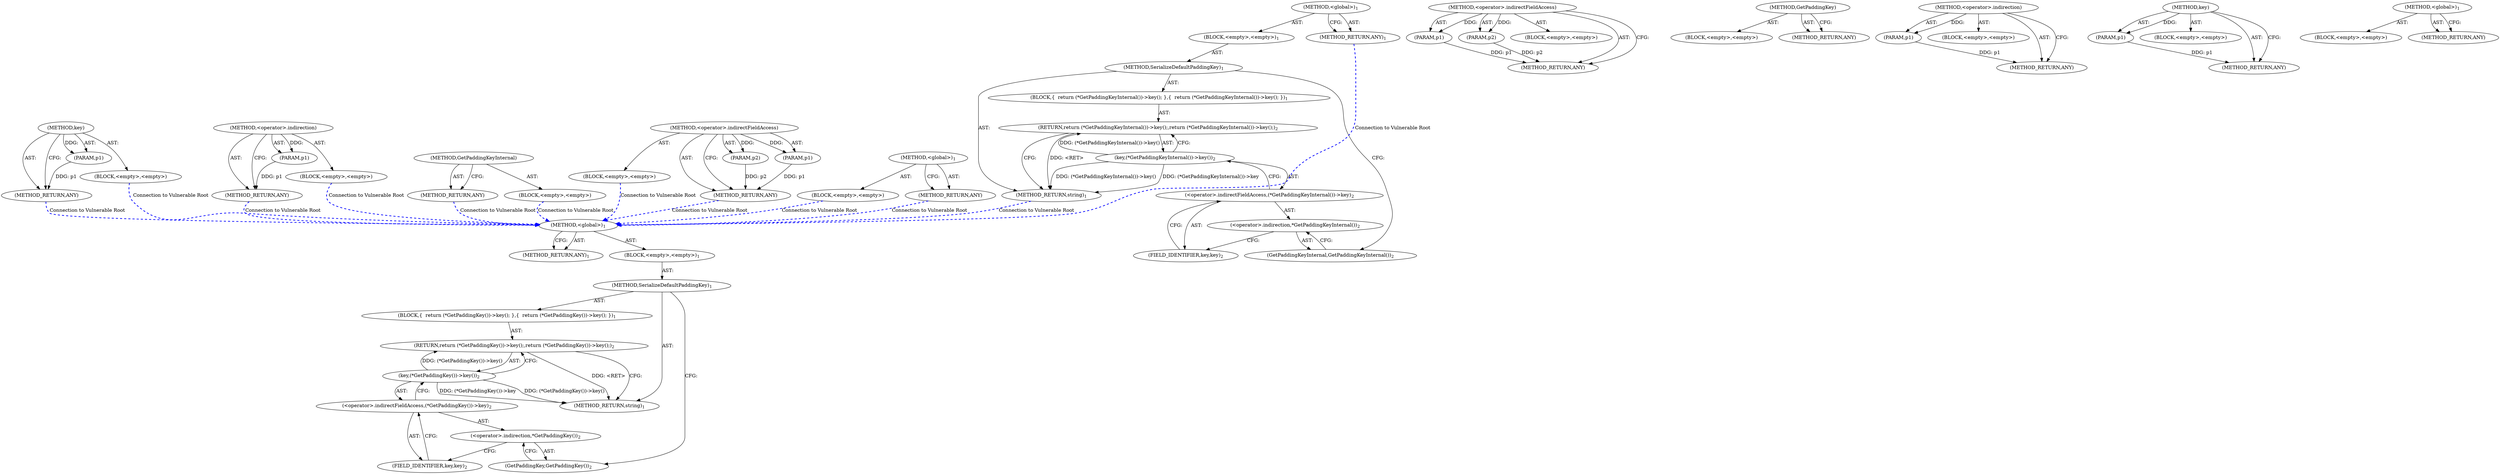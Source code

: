 digraph "&lt;global&gt;" {
vulnerable_6 [label=<(METHOD,&lt;global&gt;)<SUB>1</SUB>>];
vulnerable_7 [label=<(BLOCK,&lt;empty&gt;,&lt;empty&gt;)<SUB>1</SUB>>];
vulnerable_8 [label=<(METHOD,SerializeDefaultPaddingKey)<SUB>1</SUB>>];
vulnerable_9 [label=<(BLOCK,{
  return (*GetPaddingKey())-&gt;key();
 },{
  return (*GetPaddingKey())-&gt;key();
 })<SUB>1</SUB>>];
vulnerable_10 [label=<(RETURN,return (*GetPaddingKey())-&gt;key();,return (*GetPaddingKey())-&gt;key();)<SUB>2</SUB>>];
vulnerable_11 [label=<(key,(*GetPaddingKey())-&gt;key())<SUB>2</SUB>>];
vulnerable_12 [label=<(&lt;operator&gt;.indirectFieldAccess,(*GetPaddingKey())-&gt;key)<SUB>2</SUB>>];
vulnerable_13 [label=<(&lt;operator&gt;.indirection,*GetPaddingKey())<SUB>2</SUB>>];
vulnerable_14 [label=<(GetPaddingKey,GetPaddingKey())<SUB>2</SUB>>];
vulnerable_15 [label=<(FIELD_IDENTIFIER,key,key)<SUB>2</SUB>>];
vulnerable_16 [label=<(METHOD_RETURN,string)<SUB>1</SUB>>];
vulnerable_18 [label=<(METHOD_RETURN,ANY)<SUB>1</SUB>>];
vulnerable_37 [label=<(METHOD,&lt;operator&gt;.indirectFieldAccess)>];
vulnerable_38 [label=<(PARAM,p1)>];
vulnerable_39 [label=<(PARAM,p2)>];
vulnerable_40 [label=<(BLOCK,&lt;empty&gt;,&lt;empty&gt;)>];
vulnerable_41 [label=<(METHOD_RETURN,ANY)>];
vulnerable_46 [label=<(METHOD,GetPaddingKey)>];
vulnerable_47 [label=<(BLOCK,&lt;empty&gt;,&lt;empty&gt;)>];
vulnerable_48 [label=<(METHOD_RETURN,ANY)>];
vulnerable_42 [label=<(METHOD,&lt;operator&gt;.indirection)>];
vulnerable_43 [label=<(PARAM,p1)>];
vulnerable_44 [label=<(BLOCK,&lt;empty&gt;,&lt;empty&gt;)>];
vulnerable_45 [label=<(METHOD_RETURN,ANY)>];
vulnerable_33 [label=<(METHOD,key)>];
vulnerable_34 [label=<(PARAM,p1)>];
vulnerable_35 [label=<(BLOCK,&lt;empty&gt;,&lt;empty&gt;)>];
vulnerable_36 [label=<(METHOD_RETURN,ANY)>];
vulnerable_27 [label=<(METHOD,&lt;global&gt;)<SUB>1</SUB>>];
vulnerable_28 [label=<(BLOCK,&lt;empty&gt;,&lt;empty&gt;)>];
vulnerable_29 [label=<(METHOD_RETURN,ANY)>];
fixed_6 [label=<(METHOD,&lt;global&gt;)<SUB>1</SUB>>];
fixed_7 [label=<(BLOCK,&lt;empty&gt;,&lt;empty&gt;)<SUB>1</SUB>>];
fixed_8 [label=<(METHOD,SerializeDefaultPaddingKey)<SUB>1</SUB>>];
fixed_9 [label=<(BLOCK,{
  return (*GetPaddingKeyInternal())-&gt;key();
 },{
  return (*GetPaddingKeyInternal())-&gt;key();
 })<SUB>1</SUB>>];
fixed_10 [label=<(RETURN,return (*GetPaddingKeyInternal())-&gt;key();,return (*GetPaddingKeyInternal())-&gt;key();)<SUB>2</SUB>>];
fixed_11 [label=<(key,(*GetPaddingKeyInternal())-&gt;key())<SUB>2</SUB>>];
fixed_12 [label=<(&lt;operator&gt;.indirectFieldAccess,(*GetPaddingKeyInternal())-&gt;key)<SUB>2</SUB>>];
fixed_13 [label=<(&lt;operator&gt;.indirection,*GetPaddingKeyInternal())<SUB>2</SUB>>];
fixed_14 [label=<(GetPaddingKeyInternal,GetPaddingKeyInternal())<SUB>2</SUB>>];
fixed_15 [label=<(FIELD_IDENTIFIER,key,key)<SUB>2</SUB>>];
fixed_16 [label=<(METHOD_RETURN,string)<SUB>1</SUB>>];
fixed_18 [label=<(METHOD_RETURN,ANY)<SUB>1</SUB>>];
fixed_37 [label=<(METHOD,&lt;operator&gt;.indirectFieldAccess)>];
fixed_38 [label=<(PARAM,p1)>];
fixed_39 [label=<(PARAM,p2)>];
fixed_40 [label=<(BLOCK,&lt;empty&gt;,&lt;empty&gt;)>];
fixed_41 [label=<(METHOD_RETURN,ANY)>];
fixed_46 [label=<(METHOD,GetPaddingKeyInternal)>];
fixed_47 [label=<(BLOCK,&lt;empty&gt;,&lt;empty&gt;)>];
fixed_48 [label=<(METHOD_RETURN,ANY)>];
fixed_42 [label=<(METHOD,&lt;operator&gt;.indirection)>];
fixed_43 [label=<(PARAM,p1)>];
fixed_44 [label=<(BLOCK,&lt;empty&gt;,&lt;empty&gt;)>];
fixed_45 [label=<(METHOD_RETURN,ANY)>];
fixed_33 [label=<(METHOD,key)>];
fixed_34 [label=<(PARAM,p1)>];
fixed_35 [label=<(BLOCK,&lt;empty&gt;,&lt;empty&gt;)>];
fixed_36 [label=<(METHOD_RETURN,ANY)>];
fixed_27 [label=<(METHOD,&lt;global&gt;)<SUB>1</SUB>>];
fixed_28 [label=<(BLOCK,&lt;empty&gt;,&lt;empty&gt;)>];
fixed_29 [label=<(METHOD_RETURN,ANY)>];
vulnerable_6 -> vulnerable_7  [key=0, label="AST: "];
vulnerable_6 -> vulnerable_18  [key=0, label="AST: "];
vulnerable_6 -> vulnerable_18  [key=1, label="CFG: "];
vulnerable_7 -> vulnerable_8  [key=0, label="AST: "];
vulnerable_8 -> vulnerable_9  [key=0, label="AST: "];
vulnerable_8 -> vulnerable_16  [key=0, label="AST: "];
vulnerable_8 -> vulnerable_14  [key=0, label="CFG: "];
vulnerable_9 -> vulnerable_10  [key=0, label="AST: "];
vulnerable_10 -> vulnerable_11  [key=0, label="AST: "];
vulnerable_10 -> vulnerable_16  [key=0, label="CFG: "];
vulnerable_10 -> vulnerable_16  [key=1, label="DDG: &lt;RET&gt;"];
vulnerable_11 -> vulnerable_12  [key=0, label="AST: "];
vulnerable_11 -> vulnerable_10  [key=0, label="CFG: "];
vulnerable_11 -> vulnerable_10  [key=1, label="DDG: (*GetPaddingKey())-&gt;key()"];
vulnerable_11 -> vulnerable_16  [key=0, label="DDG: (*GetPaddingKey())-&gt;key"];
vulnerable_11 -> vulnerable_16  [key=1, label="DDG: (*GetPaddingKey())-&gt;key()"];
vulnerable_12 -> vulnerable_13  [key=0, label="AST: "];
vulnerable_12 -> vulnerable_15  [key=0, label="AST: "];
vulnerable_12 -> vulnerable_11  [key=0, label="CFG: "];
vulnerable_13 -> vulnerable_14  [key=0, label="AST: "];
vulnerable_13 -> vulnerable_15  [key=0, label="CFG: "];
vulnerable_14 -> vulnerable_13  [key=0, label="CFG: "];
vulnerable_15 -> vulnerable_12  [key=0, label="CFG: "];
vulnerable_37 -> vulnerable_38  [key=0, label="AST: "];
vulnerable_37 -> vulnerable_38  [key=1, label="DDG: "];
vulnerable_37 -> vulnerable_40  [key=0, label="AST: "];
vulnerable_37 -> vulnerable_39  [key=0, label="AST: "];
vulnerable_37 -> vulnerable_39  [key=1, label="DDG: "];
vulnerable_37 -> vulnerable_41  [key=0, label="AST: "];
vulnerable_37 -> vulnerable_41  [key=1, label="CFG: "];
vulnerable_38 -> vulnerable_41  [key=0, label="DDG: p1"];
vulnerable_39 -> vulnerable_41  [key=0, label="DDG: p2"];
vulnerable_46 -> vulnerable_47  [key=0, label="AST: "];
vulnerable_46 -> vulnerable_48  [key=0, label="AST: "];
vulnerable_46 -> vulnerable_48  [key=1, label="CFG: "];
vulnerable_42 -> vulnerable_43  [key=0, label="AST: "];
vulnerable_42 -> vulnerable_43  [key=1, label="DDG: "];
vulnerable_42 -> vulnerable_44  [key=0, label="AST: "];
vulnerable_42 -> vulnerable_45  [key=0, label="AST: "];
vulnerable_42 -> vulnerable_45  [key=1, label="CFG: "];
vulnerable_43 -> vulnerable_45  [key=0, label="DDG: p1"];
vulnerable_33 -> vulnerable_34  [key=0, label="AST: "];
vulnerable_33 -> vulnerable_34  [key=1, label="DDG: "];
vulnerable_33 -> vulnerable_35  [key=0, label="AST: "];
vulnerable_33 -> vulnerable_36  [key=0, label="AST: "];
vulnerable_33 -> vulnerable_36  [key=1, label="CFG: "];
vulnerable_34 -> vulnerable_36  [key=0, label="DDG: p1"];
vulnerable_27 -> vulnerable_28  [key=0, label="AST: "];
vulnerable_27 -> vulnerable_29  [key=0, label="AST: "];
vulnerable_27 -> vulnerable_29  [key=1, label="CFG: "];
fixed_6 -> fixed_7  [key=0, label="AST: "];
fixed_6 -> fixed_18  [key=0, label="AST: "];
fixed_6 -> fixed_18  [key=1, label="CFG: "];
fixed_7 -> fixed_8  [key=0, label="AST: "];
fixed_8 -> fixed_9  [key=0, label="AST: "];
fixed_8 -> fixed_16  [key=0, label="AST: "];
fixed_8 -> fixed_14  [key=0, label="CFG: "];
fixed_9 -> fixed_10  [key=0, label="AST: "];
fixed_10 -> fixed_11  [key=0, label="AST: "];
fixed_10 -> fixed_16  [key=0, label="CFG: "];
fixed_10 -> fixed_16  [key=1, label="DDG: &lt;RET&gt;"];
fixed_11 -> fixed_12  [key=0, label="AST: "];
fixed_11 -> fixed_10  [key=0, label="CFG: "];
fixed_11 -> fixed_10  [key=1, label="DDG: (*GetPaddingKeyInternal())-&gt;key()"];
fixed_11 -> fixed_16  [key=0, label="DDG: (*GetPaddingKeyInternal())-&gt;key"];
fixed_11 -> fixed_16  [key=1, label="DDG: (*GetPaddingKeyInternal())-&gt;key()"];
fixed_12 -> fixed_13  [key=0, label="AST: "];
fixed_12 -> fixed_15  [key=0, label="AST: "];
fixed_12 -> fixed_11  [key=0, label="CFG: "];
fixed_13 -> fixed_14  [key=0, label="AST: "];
fixed_13 -> fixed_15  [key=0, label="CFG: "];
fixed_14 -> fixed_13  [key=0, label="CFG: "];
fixed_15 -> fixed_12  [key=0, label="CFG: "];
fixed_16 -> vulnerable_6  [color=blue, key=0, label="Connection to Vulnerable Root", penwidth="2.0", style=dashed];
fixed_18 -> vulnerable_6  [color=blue, key=0, label="Connection to Vulnerable Root", penwidth="2.0", style=dashed];
fixed_37 -> fixed_38  [key=0, label="AST: "];
fixed_37 -> fixed_38  [key=1, label="DDG: "];
fixed_37 -> fixed_40  [key=0, label="AST: "];
fixed_37 -> fixed_39  [key=0, label="AST: "];
fixed_37 -> fixed_39  [key=1, label="DDG: "];
fixed_37 -> fixed_41  [key=0, label="AST: "];
fixed_37 -> fixed_41  [key=1, label="CFG: "];
fixed_38 -> fixed_41  [key=0, label="DDG: p1"];
fixed_39 -> fixed_41  [key=0, label="DDG: p2"];
fixed_40 -> vulnerable_6  [color=blue, key=0, label="Connection to Vulnerable Root", penwidth="2.0", style=dashed];
fixed_41 -> vulnerable_6  [color=blue, key=0, label="Connection to Vulnerable Root", penwidth="2.0", style=dashed];
fixed_46 -> fixed_47  [key=0, label="AST: "];
fixed_46 -> fixed_48  [key=0, label="AST: "];
fixed_46 -> fixed_48  [key=1, label="CFG: "];
fixed_47 -> vulnerable_6  [color=blue, key=0, label="Connection to Vulnerable Root", penwidth="2.0", style=dashed];
fixed_48 -> vulnerable_6  [color=blue, key=0, label="Connection to Vulnerable Root", penwidth="2.0", style=dashed];
fixed_42 -> fixed_43  [key=0, label="AST: "];
fixed_42 -> fixed_43  [key=1, label="DDG: "];
fixed_42 -> fixed_44  [key=0, label="AST: "];
fixed_42 -> fixed_45  [key=0, label="AST: "];
fixed_42 -> fixed_45  [key=1, label="CFG: "];
fixed_43 -> fixed_45  [key=0, label="DDG: p1"];
fixed_44 -> vulnerable_6  [color=blue, key=0, label="Connection to Vulnerable Root", penwidth="2.0", style=dashed];
fixed_45 -> vulnerable_6  [color=blue, key=0, label="Connection to Vulnerable Root", penwidth="2.0", style=dashed];
fixed_33 -> fixed_34  [key=0, label="AST: "];
fixed_33 -> fixed_34  [key=1, label="DDG: "];
fixed_33 -> fixed_35  [key=0, label="AST: "];
fixed_33 -> fixed_36  [key=0, label="AST: "];
fixed_33 -> fixed_36  [key=1, label="CFG: "];
fixed_34 -> fixed_36  [key=0, label="DDG: p1"];
fixed_35 -> vulnerable_6  [color=blue, key=0, label="Connection to Vulnerable Root", penwidth="2.0", style=dashed];
fixed_36 -> vulnerable_6  [color=blue, key=0, label="Connection to Vulnerable Root", penwidth="2.0", style=dashed];
fixed_27 -> fixed_28  [key=0, label="AST: "];
fixed_27 -> fixed_29  [key=0, label="AST: "];
fixed_27 -> fixed_29  [key=1, label="CFG: "];
fixed_28 -> vulnerable_6  [color=blue, key=0, label="Connection to Vulnerable Root", penwidth="2.0", style=dashed];
fixed_29 -> vulnerable_6  [color=blue, key=0, label="Connection to Vulnerable Root", penwidth="2.0", style=dashed];
}
